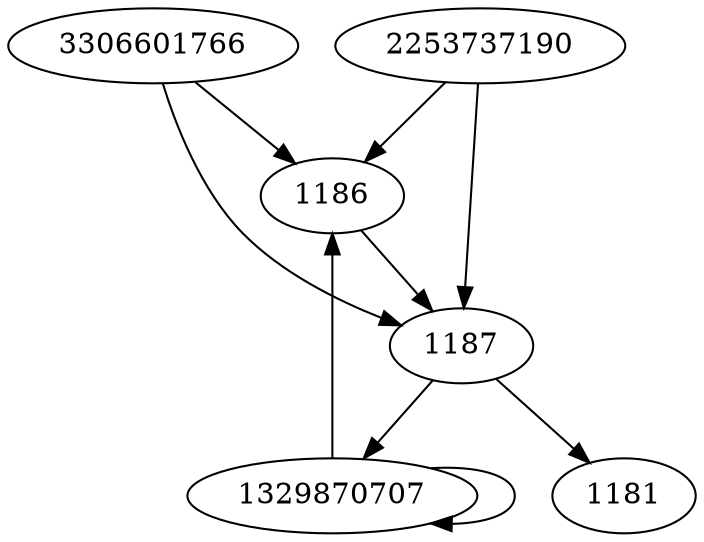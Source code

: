 digraph  {
1186;
1187;
2253737190;
3306601766;
1329870707;
1181;
1186 -> 1187;
1187 -> 1181;
1187 -> 1329870707;
2253737190 -> 1186;
2253737190 -> 1187;
3306601766 -> 1186;
3306601766 -> 1187;
1329870707 -> 1186;
1329870707 -> 1329870707;
}

